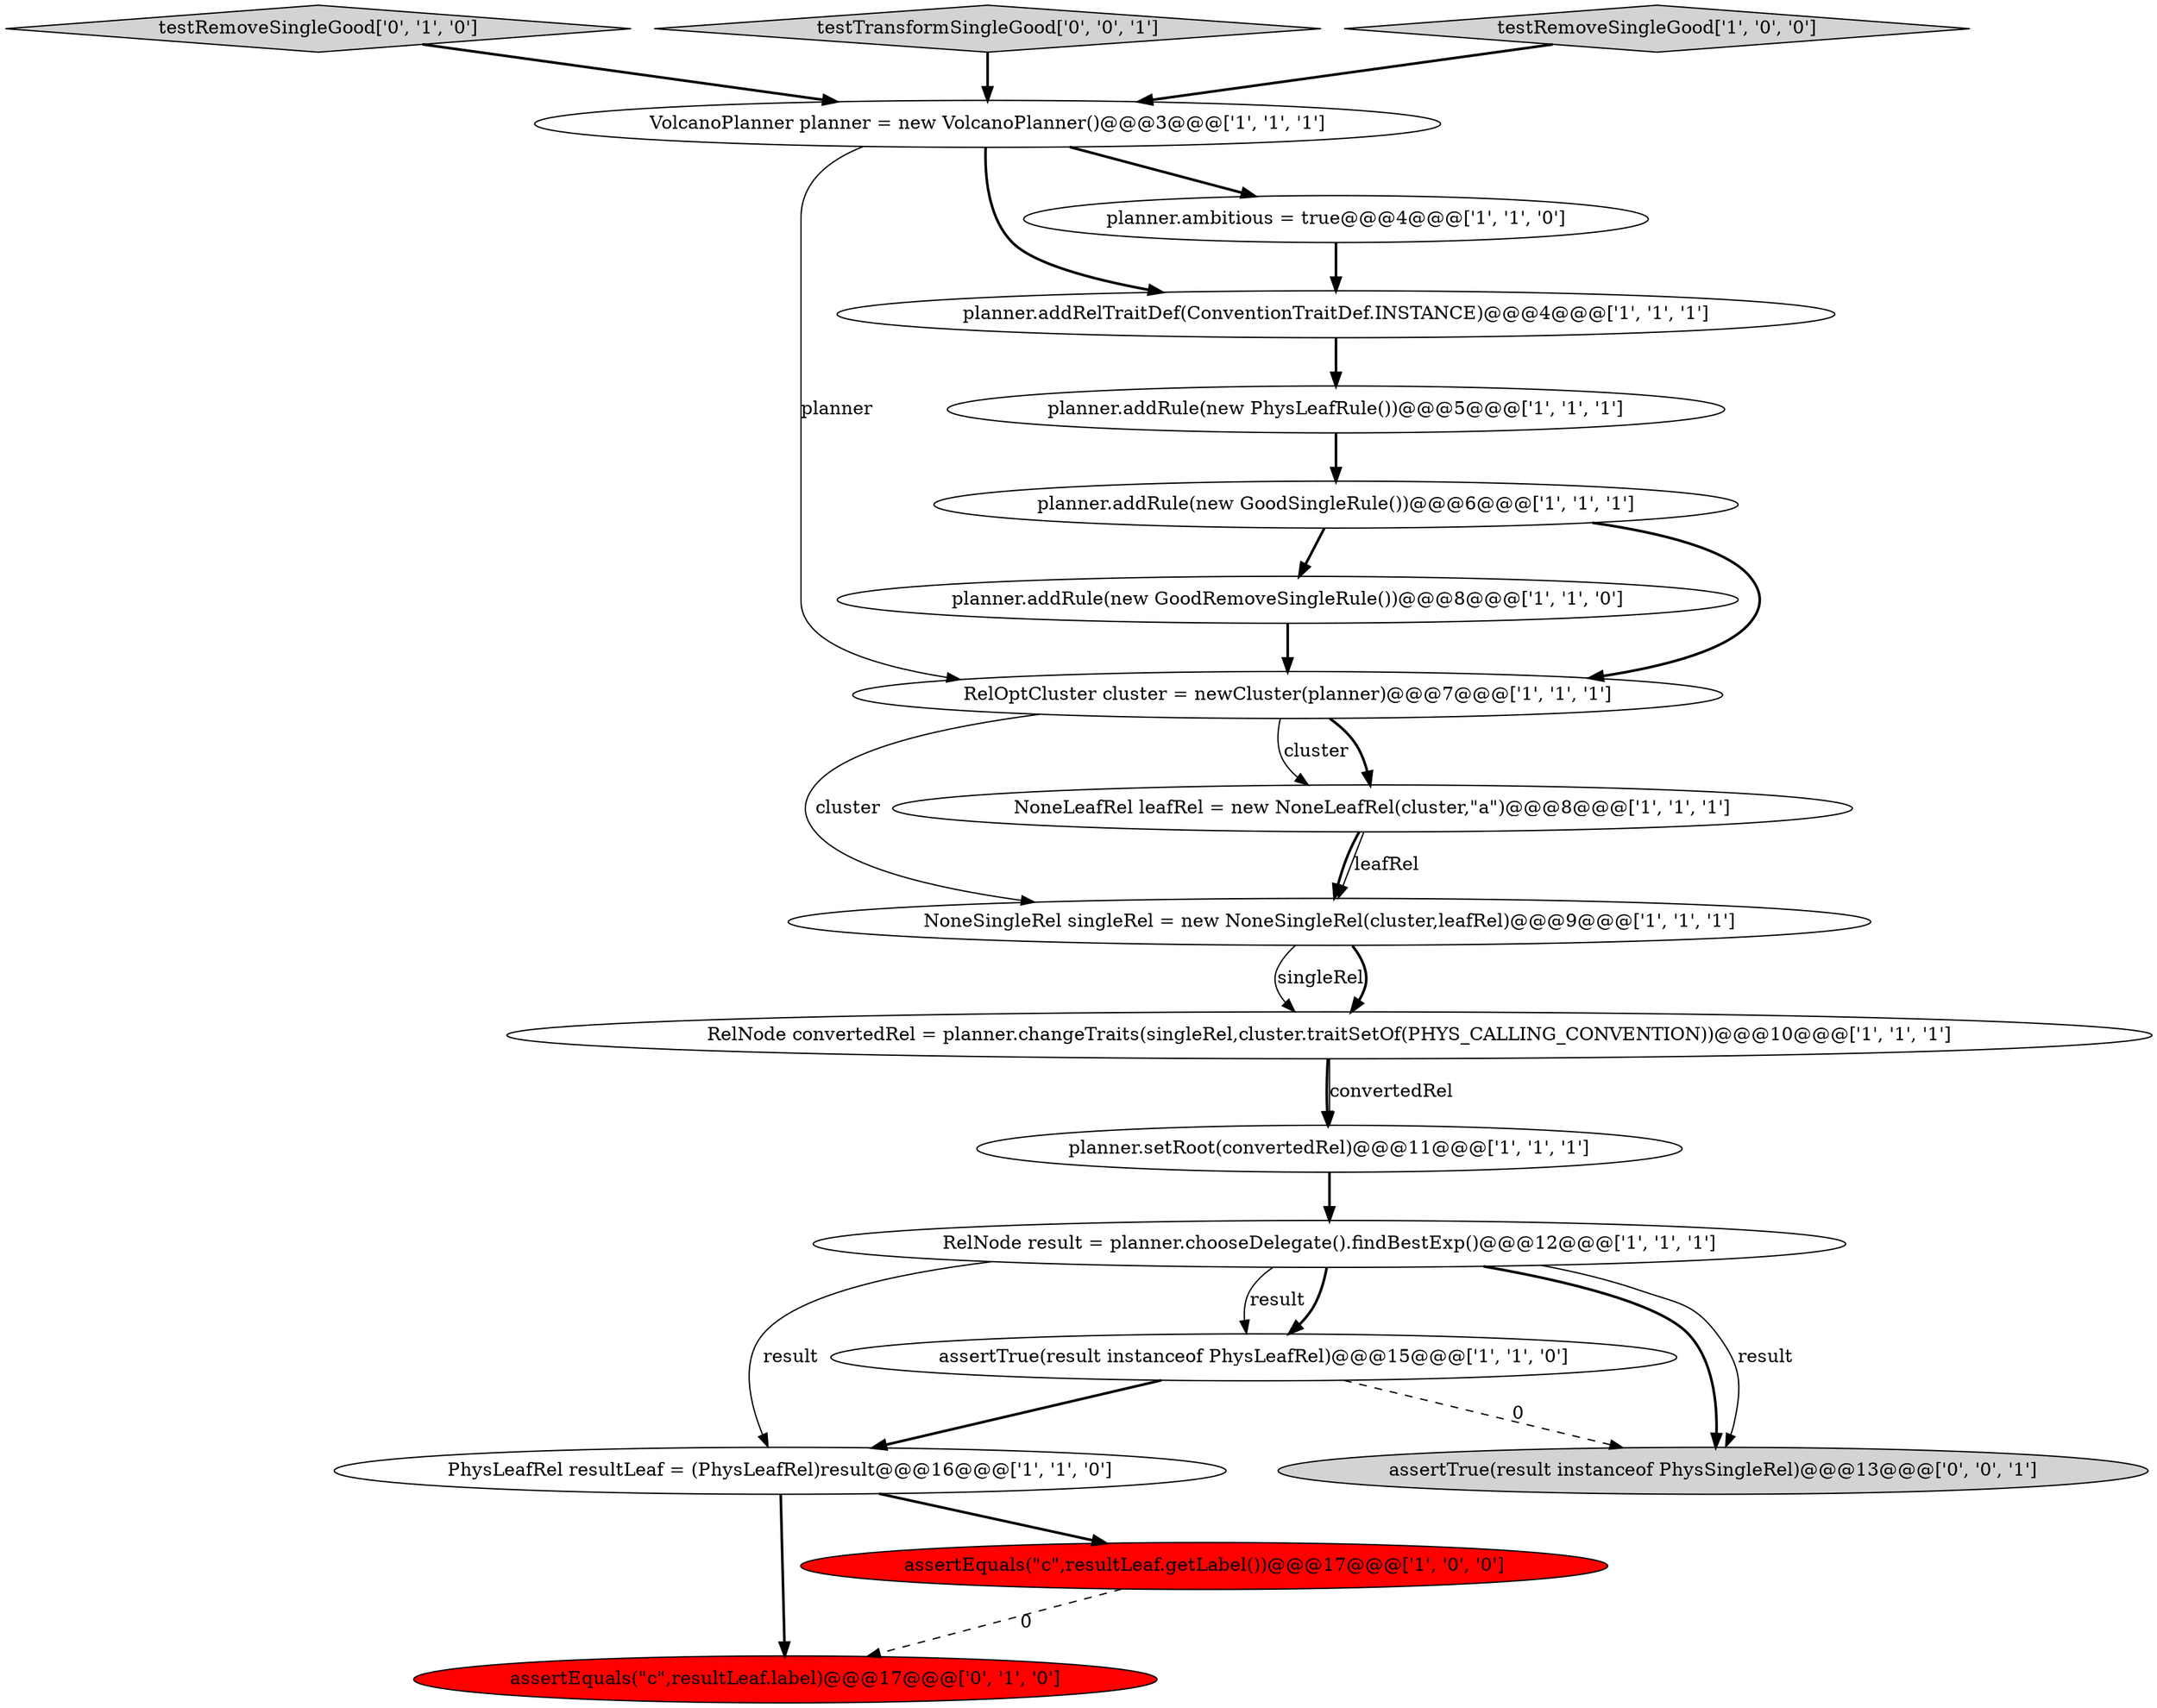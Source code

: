 digraph {
4 [style = filled, label = "RelNode result = planner.chooseDelegate().findBestExp()@@@12@@@['1', '1', '1']", fillcolor = white, shape = ellipse image = "AAA0AAABBB1BBB"];
16 [style = filled, label = "assertEquals(\"c\",resultLeaf.label)@@@17@@@['0', '1', '0']", fillcolor = red, shape = ellipse image = "AAA1AAABBB2BBB"];
17 [style = filled, label = "testRemoveSingleGood['0', '1', '0']", fillcolor = lightgray, shape = diamond image = "AAA0AAABBB2BBB"];
18 [style = filled, label = "testTransformSingleGood['0', '0', '1']", fillcolor = lightgray, shape = diamond image = "AAA0AAABBB3BBB"];
11 [style = filled, label = "planner.setRoot(convertedRel)@@@11@@@['1', '1', '1']", fillcolor = white, shape = ellipse image = "AAA0AAABBB1BBB"];
0 [style = filled, label = "VolcanoPlanner planner = new VolcanoPlanner()@@@3@@@['1', '1', '1']", fillcolor = white, shape = ellipse image = "AAA0AAABBB1BBB"];
10 [style = filled, label = "NoneSingleRel singleRel = new NoneSingleRel(cluster,leafRel)@@@9@@@['1', '1', '1']", fillcolor = white, shape = ellipse image = "AAA0AAABBB1BBB"];
6 [style = filled, label = "RelNode convertedRel = planner.changeTraits(singleRel,cluster.traitSetOf(PHYS_CALLING_CONVENTION))@@@10@@@['1', '1', '1']", fillcolor = white, shape = ellipse image = "AAA0AAABBB1BBB"];
1 [style = filled, label = "RelOptCluster cluster = newCluster(planner)@@@7@@@['1', '1', '1']", fillcolor = white, shape = ellipse image = "AAA0AAABBB1BBB"];
5 [style = filled, label = "planner.ambitious = true@@@4@@@['1', '1', '0']", fillcolor = white, shape = ellipse image = "AAA0AAABBB1BBB"];
8 [style = filled, label = "assertEquals(\"c\",resultLeaf.getLabel())@@@17@@@['1', '0', '0']", fillcolor = red, shape = ellipse image = "AAA1AAABBB1BBB"];
9 [style = filled, label = "planner.addRule(new GoodRemoveSingleRule())@@@8@@@['1', '1', '0']", fillcolor = white, shape = ellipse image = "AAA0AAABBB1BBB"];
13 [style = filled, label = "planner.addRule(new PhysLeafRule())@@@5@@@['1', '1', '1']", fillcolor = white, shape = ellipse image = "AAA0AAABBB1BBB"];
15 [style = filled, label = "planner.addRelTraitDef(ConventionTraitDef.INSTANCE)@@@4@@@['1', '1', '1']", fillcolor = white, shape = ellipse image = "AAA0AAABBB1BBB"];
12 [style = filled, label = "PhysLeafRel resultLeaf = (PhysLeafRel)result@@@16@@@['1', '1', '0']", fillcolor = white, shape = ellipse image = "AAA0AAABBB1BBB"];
2 [style = filled, label = "testRemoveSingleGood['1', '0', '0']", fillcolor = lightgray, shape = diamond image = "AAA0AAABBB1BBB"];
3 [style = filled, label = "planner.addRule(new GoodSingleRule())@@@6@@@['1', '1', '1']", fillcolor = white, shape = ellipse image = "AAA0AAABBB1BBB"];
19 [style = filled, label = "assertTrue(result instanceof PhysSingleRel)@@@13@@@['0', '0', '1']", fillcolor = lightgray, shape = ellipse image = "AAA0AAABBB3BBB"];
7 [style = filled, label = "NoneLeafRel leafRel = new NoneLeafRel(cluster,\"a\")@@@8@@@['1', '1', '1']", fillcolor = white, shape = ellipse image = "AAA0AAABBB1BBB"];
14 [style = filled, label = "assertTrue(result instanceof PhysLeafRel)@@@15@@@['1', '1', '0']", fillcolor = white, shape = ellipse image = "AAA0AAABBB1BBB"];
4->14 [style = bold, label=""];
15->13 [style = bold, label=""];
8->16 [style = dashed, label="0"];
7->10 [style = solid, label="leafRel"];
3->1 [style = bold, label=""];
7->10 [style = bold, label=""];
11->4 [style = bold, label=""];
4->19 [style = bold, label=""];
4->19 [style = solid, label="result"];
5->15 [style = bold, label=""];
10->6 [style = solid, label="singleRel"];
12->16 [style = bold, label=""];
1->7 [style = bold, label=""];
10->6 [style = bold, label=""];
0->15 [style = bold, label=""];
3->9 [style = bold, label=""];
2->0 [style = bold, label=""];
17->0 [style = bold, label=""];
13->3 [style = bold, label=""];
1->10 [style = solid, label="cluster"];
4->14 [style = solid, label="result"];
12->8 [style = bold, label=""];
4->12 [style = solid, label="result"];
6->11 [style = bold, label=""];
14->12 [style = bold, label=""];
1->7 [style = solid, label="cluster"];
6->11 [style = solid, label="convertedRel"];
14->19 [style = dashed, label="0"];
0->1 [style = solid, label="planner"];
9->1 [style = bold, label=""];
18->0 [style = bold, label=""];
0->5 [style = bold, label=""];
}
